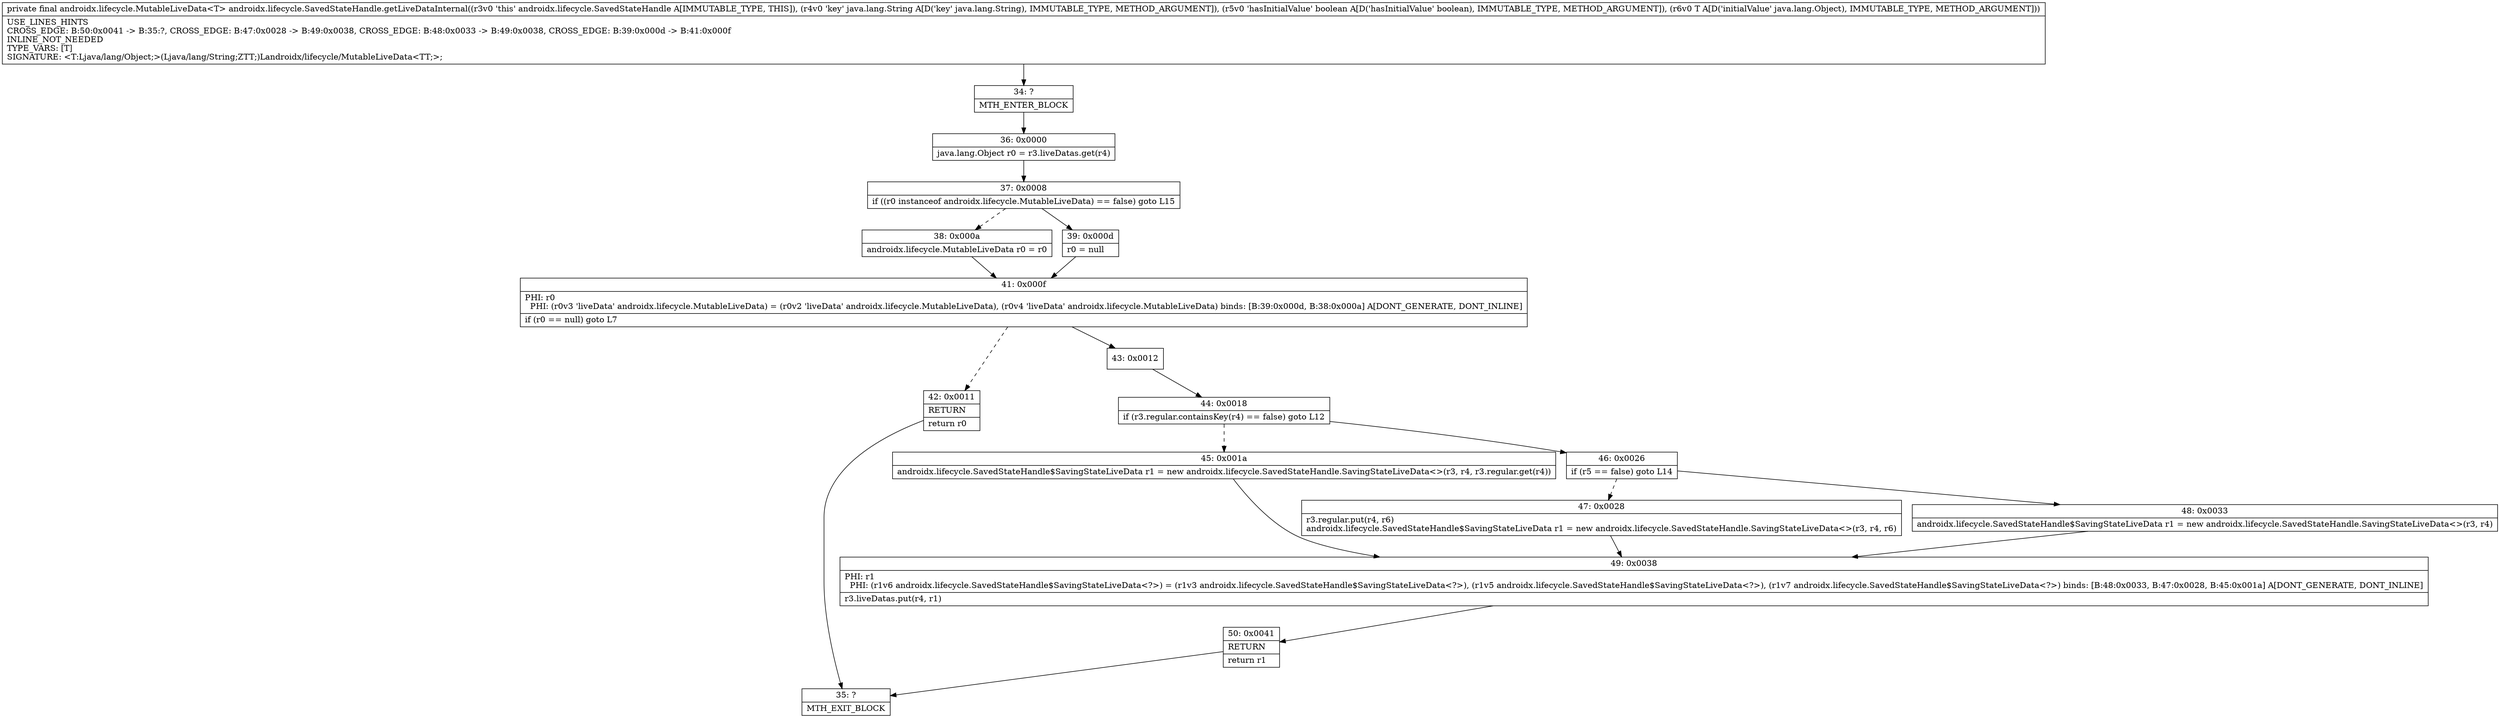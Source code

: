 digraph "CFG forandroidx.lifecycle.SavedStateHandle.getLiveDataInternal(Ljava\/lang\/String;ZLjava\/lang\/Object;)Landroidx\/lifecycle\/MutableLiveData;" {
Node_34 [shape=record,label="{34\:\ ?|MTH_ENTER_BLOCK\l}"];
Node_36 [shape=record,label="{36\:\ 0x0000|java.lang.Object r0 = r3.liveDatas.get(r4)\l}"];
Node_37 [shape=record,label="{37\:\ 0x0008|if ((r0 instanceof androidx.lifecycle.MutableLiveData) == false) goto L15\l}"];
Node_38 [shape=record,label="{38\:\ 0x000a|androidx.lifecycle.MutableLiveData r0 = r0\l}"];
Node_41 [shape=record,label="{41\:\ 0x000f|PHI: r0 \l  PHI: (r0v3 'liveData' androidx.lifecycle.MutableLiveData) = (r0v2 'liveData' androidx.lifecycle.MutableLiveData), (r0v4 'liveData' androidx.lifecycle.MutableLiveData) binds: [B:39:0x000d, B:38:0x000a] A[DONT_GENERATE, DONT_INLINE]\l|if (r0 == null) goto L7\l}"];
Node_42 [shape=record,label="{42\:\ 0x0011|RETURN\l|return r0\l}"];
Node_35 [shape=record,label="{35\:\ ?|MTH_EXIT_BLOCK\l}"];
Node_43 [shape=record,label="{43\:\ 0x0012}"];
Node_44 [shape=record,label="{44\:\ 0x0018|if (r3.regular.containsKey(r4) == false) goto L12\l}"];
Node_45 [shape=record,label="{45\:\ 0x001a|androidx.lifecycle.SavedStateHandle$SavingStateLiveData r1 = new androidx.lifecycle.SavedStateHandle.SavingStateLiveData\<\>(r3, r4, r3.regular.get(r4))\l}"];
Node_49 [shape=record,label="{49\:\ 0x0038|PHI: r1 \l  PHI: (r1v6 androidx.lifecycle.SavedStateHandle$SavingStateLiveData\<?\>) = (r1v3 androidx.lifecycle.SavedStateHandle$SavingStateLiveData\<?\>), (r1v5 androidx.lifecycle.SavedStateHandle$SavingStateLiveData\<?\>), (r1v7 androidx.lifecycle.SavedStateHandle$SavingStateLiveData\<?\>) binds: [B:48:0x0033, B:47:0x0028, B:45:0x001a] A[DONT_GENERATE, DONT_INLINE]\l|r3.liveDatas.put(r4, r1)\l}"];
Node_50 [shape=record,label="{50\:\ 0x0041|RETURN\l|return r1\l}"];
Node_46 [shape=record,label="{46\:\ 0x0026|if (r5 == false) goto L14\l}"];
Node_47 [shape=record,label="{47\:\ 0x0028|r3.regular.put(r4, r6)\landroidx.lifecycle.SavedStateHandle$SavingStateLiveData r1 = new androidx.lifecycle.SavedStateHandle.SavingStateLiveData\<\>(r3, r4, r6)\l}"];
Node_48 [shape=record,label="{48\:\ 0x0033|androidx.lifecycle.SavedStateHandle$SavingStateLiveData r1 = new androidx.lifecycle.SavedStateHandle.SavingStateLiveData\<\>(r3, r4)\l}"];
Node_39 [shape=record,label="{39\:\ 0x000d|r0 = null\l}"];
MethodNode[shape=record,label="{private final androidx.lifecycle.MutableLiveData\<T\> androidx.lifecycle.SavedStateHandle.getLiveDataInternal((r3v0 'this' androidx.lifecycle.SavedStateHandle A[IMMUTABLE_TYPE, THIS]), (r4v0 'key' java.lang.String A[D('key' java.lang.String), IMMUTABLE_TYPE, METHOD_ARGUMENT]), (r5v0 'hasInitialValue' boolean A[D('hasInitialValue' boolean), IMMUTABLE_TYPE, METHOD_ARGUMENT]), (r6v0 T A[D('initialValue' java.lang.Object), IMMUTABLE_TYPE, METHOD_ARGUMENT]))  | USE_LINES_HINTS\lCROSS_EDGE: B:50:0x0041 \-\> B:35:?, CROSS_EDGE: B:47:0x0028 \-\> B:49:0x0038, CROSS_EDGE: B:48:0x0033 \-\> B:49:0x0038, CROSS_EDGE: B:39:0x000d \-\> B:41:0x000f\lINLINE_NOT_NEEDED\lTYPE_VARS: [T]\lSIGNATURE: \<T:Ljava\/lang\/Object;\>(Ljava\/lang\/String;ZTT;)Landroidx\/lifecycle\/MutableLiveData\<TT;\>;\l}"];
MethodNode -> Node_34;Node_34 -> Node_36;
Node_36 -> Node_37;
Node_37 -> Node_38[style=dashed];
Node_37 -> Node_39;
Node_38 -> Node_41;
Node_41 -> Node_42[style=dashed];
Node_41 -> Node_43;
Node_42 -> Node_35;
Node_43 -> Node_44;
Node_44 -> Node_45[style=dashed];
Node_44 -> Node_46;
Node_45 -> Node_49;
Node_49 -> Node_50;
Node_50 -> Node_35;
Node_46 -> Node_47[style=dashed];
Node_46 -> Node_48;
Node_47 -> Node_49;
Node_48 -> Node_49;
Node_39 -> Node_41;
}

